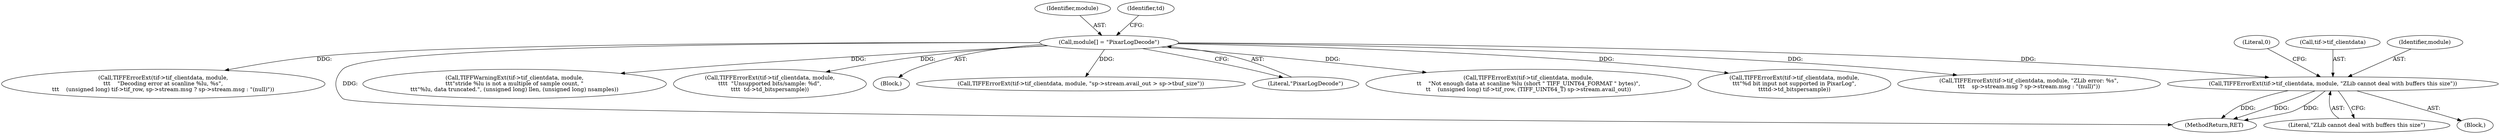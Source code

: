 digraph "0_libtiff_391e77fcd217e78b2c51342ac3ddb7100ecacdd2@pointer" {
"1000235" [label="(Call,TIFFErrorExt(tif->tif_clientdata, module, \"ZLib cannot deal with buffers this size\"))"];
"1000115" [label="(Call,module[] = \"PixarLogDecode\")"];
"1000242" [label="(Literal,0)"];
"1000359" [label="(Call,TIFFErrorExt(tif->tif_clientdata, module,\n\t\t    \"Not enough data at scanline %lu (short \" TIFF_UINT64_FORMAT \" bytes)\",\n\t\t    (unsigned long) tif->tif_row, (TIFF_UINT64_T) sp->stream.avail_out))"];
"1000240" [label="(Literal,\"ZLib cannot deal with buffers this size\")"];
"1000236" [label="(Call,tif->tif_clientdata)"];
"1000164" [label="(Call,TIFFErrorExt(tif->tif_clientdata, module,\n\t\t\t\"%d bit input not supported in PixarLog\",\n\t\t\ttd->td_bitspersample))"];
"1000323" [label="(Call,TIFFErrorExt(tif->tif_clientdata, module, \"ZLib error: %s\",\n\t\t\t    sp->stream.msg ? sp->stream.msg : \"(null)\"))"];
"1000115" [label="(Call,module[] = \"PixarLogDecode\")"];
"1000239" [label="(Identifier,module)"];
"1000284" [label="(Call,TIFFErrorExt(tif->tif_clientdata, module,\n\t\t\t    \"Decoding error at scanline %lu, %s\",\n\t\t\t    (unsigned long) tif->tif_row, sp->stream.msg ? sp->stream.msg : \"(null)\"))"];
"1000116" [label="(Identifier,module)"];
"1000566" [label="(MethodReturn,RET)"];
"1000398" [label="(Call,TIFFWarningExt(tif->tif_clientdata, module,\n\t\t\t\"stride %lu is not a multiple of sample count, \"\n\t\t\t\"%lu, data truncated.\", (unsigned long) llen, (unsigned long) nsamples))"];
"1000553" [label="(Call,TIFFErrorExt(tif->tif_clientdata, module,\n\t\t\t\t  \"Unsupported bits/sample: %d\",\n\t\t\t\t  td->td_bitspersample))"];
"1000113" [label="(Block,)"];
"1000254" [label="(Call,TIFFErrorExt(tif->tif_clientdata, module, \"sp->stream.avail_out > sp->tbuf_size\"))"];
"1000234" [label="(Block,)"];
"1000235" [label="(Call,TIFFErrorExt(tif->tif_clientdata, module, \"ZLib cannot deal with buffers this size\"))"];
"1000117" [label="(Literal,\"PixarLogDecode\")"];
"1000120" [label="(Identifier,td)"];
"1000235" -> "1000234"  [label="AST: "];
"1000235" -> "1000240"  [label="CFG: "];
"1000236" -> "1000235"  [label="AST: "];
"1000239" -> "1000235"  [label="AST: "];
"1000240" -> "1000235"  [label="AST: "];
"1000242" -> "1000235"  [label="CFG: "];
"1000235" -> "1000566"  [label="DDG: "];
"1000235" -> "1000566"  [label="DDG: "];
"1000235" -> "1000566"  [label="DDG: "];
"1000115" -> "1000235"  [label="DDG: "];
"1000115" -> "1000113"  [label="AST: "];
"1000115" -> "1000117"  [label="CFG: "];
"1000116" -> "1000115"  [label="AST: "];
"1000117" -> "1000115"  [label="AST: "];
"1000120" -> "1000115"  [label="CFG: "];
"1000115" -> "1000566"  [label="DDG: "];
"1000115" -> "1000164"  [label="DDG: "];
"1000115" -> "1000254"  [label="DDG: "];
"1000115" -> "1000284"  [label="DDG: "];
"1000115" -> "1000323"  [label="DDG: "];
"1000115" -> "1000359"  [label="DDG: "];
"1000115" -> "1000398"  [label="DDG: "];
"1000115" -> "1000553"  [label="DDG: "];
}
